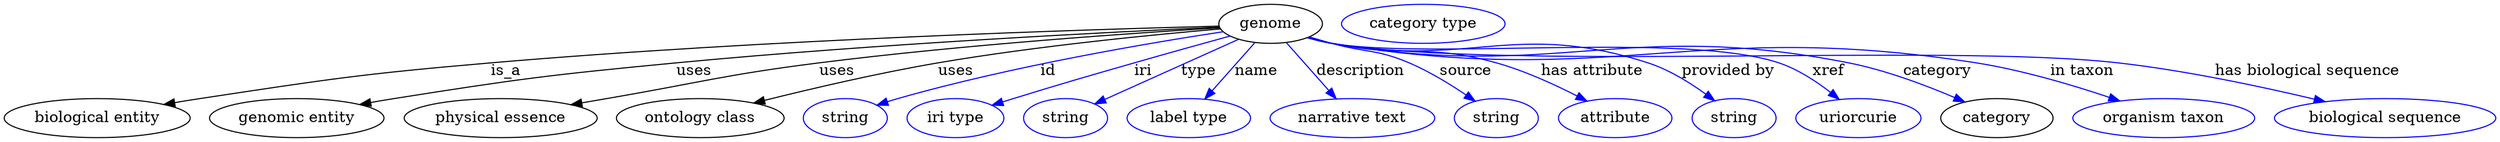 digraph {
	graph [bb="0,0,2281.5,123"];
	node [label="\N"];
	genome	[height=0.5,
		label=genome,
		pos="1160.1,105",
		width=1.3179];
	"biological entity"	[height=0.5,
		pos="85.142,18",
		width=2.3651];
	genome -> "biological entity"	[label=is_a,
		lp="460.14,61.5",
		pos="e,146.24,30.562 1112.9,102.89 998.29,99.943 696.84,90.607 446.14,69 327.01,58.733 297.35,53.98 179.14,36 171.73,34.873 164.01,33.614 \
156.31,32.305"];
	"genomic entity"	[height=0.5,
		pos="268.14,18",
		width=2.2206];
	genome -> "genomic entity"	[label=uses,
		lp="631.64,61.5",
		pos="e,325.98,30.582 1113,101.98 1018.5,97.696 798.95,86.639 615.14,69 500.07,57.957 471.3,54.186 357.14,36 350.36,34.919 343.3,33.712 \
336.25,32.454"];
	"physical essence"	[height=0.5,
		pos="454.14,18",
		width=2.4553];
	genome -> "physical essence"	[label=uses,
		lp="762.64,61.5",
		pos="e,518.57,30.346 1113.4,101.32 1036.6,96.638 878.89,85.814 746.14,69 658.94,57.955 637.77,50.92 551.14,36 543.82,34.739 536.19,33.416 \
528.56,32.089"];
	"ontology class"	[height=0.5,
		pos="637.14,18",
		width=2.1304];
	genome -> "ontology class"	[label=uses,
		lp="871.64,61.5",
		pos="e,686.18,31.892 1114.2,100.33 1054.3,95.182 946.42,84.654 855.14,69 800.82,59.683 739.72,45.326 696.05,34.383"];
	id	[color=blue,
		height=0.5,
		label=string,
		pos="770.14,18",
		width=1.0652];
	genome -> id	[color=blue,
		label=id,
		lp="956.14,61.5",
		pos="e,799.15,29.922 1116.7,97.707 1051.2,87.7 923.64,66.161 818.14,36 815.04,35.113 811.85,34.133 808.65,33.106",
		style=solid];
	iri	[color=blue,
		height=0.5,
		label="iri type",
		pos="871.14,18",
		width=1.2277];
	genome -> iri	[color=blue,
		label=iri,
		lp="1043.1,61.5",
		pos="e,904.82,29.681 1122.9,93.765 1098,86.88 1064.6,77.536 1035.1,69 986.12,54.785 973.93,50.997 925.14,36 921.65,34.926 918.03,33.805 \
914.4,32.674",
		style=solid];
	type	[color=blue,
		height=0.5,
		label=string,
		pos="972.14,18",
		width=1.0652];
	genome -> type	[color=blue,
		label=type,
		lp="1094.1,61.5",
		pos="e,998.88,31.088 1130.8,90.719 1097.7,75.781 1044,51.509 1008.4,35.401",
		style=solid];
	name	[color=blue,
		height=0.5,
		label="label type",
		pos="1085.1,18",
		width=1.5707];
	genome -> name	[color=blue,
		label=name,
		lp="1147.1,61.5",
		pos="e,1099.8,35.629 1145.7,87.611 1134.5,74.993 1119,57.361 1106.4,43.131",
		style=solid];
	description	[color=blue,
		height=0.5,
		label="narrative text",
		pos="1235.1,18",
		width=2.0943];
	genome -> description	[color=blue,
		label=description,
		lp="1242.6,61.5",
		pos="e,1220.2,35.92 1174.6,87.611 1185.6,75.19 1200.8,57.911 1213.3,43.801",
		style=solid];
	source	[color=blue,
		height=0.5,
		label=string,
		pos="1367.1,18",
		width=1.0652];
	genome -> source	[color=blue,
		label=source,
		lp="1339.1,61.5",
		pos="e,1347.7,33.561 1195.6,92.959 1202.4,90.921 1209.5,88.853 1216.1,87 1247.5,78.269 1257.2,81.78 1287.1,69 1305.5,61.152 1324.6,49.423 \
1339.5,39.297",
		style=solid];
	"has attribute"	[color=blue,
		height=0.5,
		label=attribute,
		pos="1475.1,18",
		width=1.4443];
	genome -> "has attribute"	[color=blue,
		label="has attribute",
		lp="1454.1,61.5",
		pos="e,1449.4,33.737 1194.5,92.517 1201.6,90.447 1209.1,88.48 1216.1,87 1282.3,73.13 1302.1,87.425 1367.1,69 1392.7,61.771 1419.7,49.223 \
1440.4,38.506",
		style=solid];
	"provided by"	[color=blue,
		height=0.5,
		label=string,
		pos="1583.1,18",
		width=1.0652];
	genome -> "provided by"	[color=blue,
		label="provided by",
		lp="1577.6,61.5",
		pos="e,1565.3,34.237 1194.2,92.29 1201.4,90.212 1208.9,88.299 1216.1,87 1342.8,64.154 1382.8,109.01 1505.1,69 1523.9,62.871 1542.6,51.15 \
1556.9,40.597",
		style=solid];
	xref	[color=blue,
		height=0.5,
		label=uriorcurie,
		pos="1697.1,18",
		width=1.5887];
	genome -> xref	[color=blue,
		label=xref,
		lp="1669.6,61.5",
		pos="e,1679.5,35.313 1193.9,92.276 1201.1,90.17 1208.8,88.251 1216.1,87 1305.6,71.699 1538.1,97.748 1624.1,69 1641.4,63.252 1658.2,52.163 \
1671.4,41.886",
		style=solid];
	category	[height=0.5,
		pos="1824.1,18",
		width=1.4263];
	genome -> category	[color=blue,
		label=category,
		lp="1769.6,61.5",
		pos="e,1794.7,32.909 1193.9,92.242 1201.1,90.139 1208.8,88.229 1216.1,87 1423.2,52.224 1482.2,109.72 1688.1,69 1722,62.307 1758.6,48.434 \
1785.3,36.995",
		style=solid];
	"in taxon"	[color=blue,
		height=0.5,
		label="organism taxon",
		pos="1977.1,18",
		width=2.3109];
	genome -> "in taxon"	[color=blue,
		label="in taxon",
		lp="1902.1,61.5",
		pos="e,1936.8,33.873 1193.9,92.2 1201.1,90.099 1208.8,88.201 1216.1,87 1474.6,44.592 1546.5,109.88 1805.1,69 1847.1,62.373 1893.2,48.595 \
1927.1,37.177",
		style=solid];
	"has biological sequence"	[color=blue,
		height=0.5,
		label="biological sequence",
		pos="2180.1,18",
		width=2.8164];
	genome -> "has biological sequence"	[color=blue,
		label="has biological sequence",
		lp="2108.6,61.5",
		pos="e,2125.1,33.126 1193.9,92.169 1201.1,90.07 1208.8,88.181 1216.1,87 1373.9,61.555 1776.3,87.05 1935.1,69 1996.9,61.983 2066.2,47.181 \
2115.3,35.494",
		style=solid];
	"named thing_category"	[color=blue,
		height=0.5,
		label="category type",
		pos="1300.1,105",
		width=2.0762];
}
